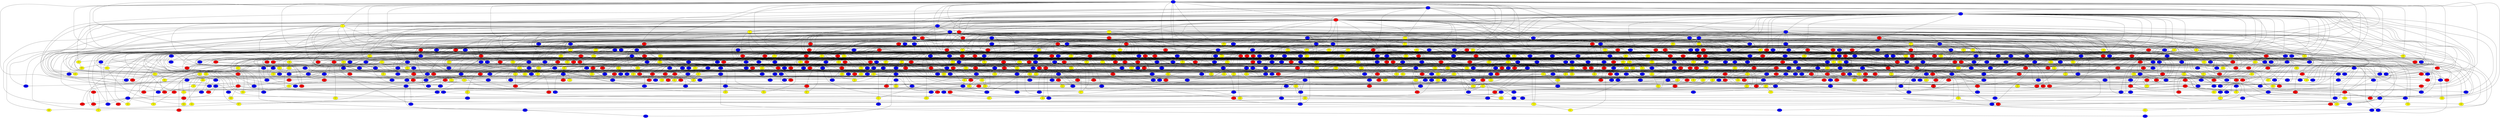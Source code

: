 graph {
0 [style = filled fillcolor = blue];
1 [style = filled fillcolor = blue];
2 [style = filled fillcolor = blue];
3 [style = filled fillcolor = red];
4 [style = filled fillcolor = yellow];
5 [style = filled fillcolor = yellow];
6 [style = filled fillcolor = yellow];
7 [style = filled fillcolor = red];
8 [style = filled fillcolor = blue];
9 [style = filled fillcolor = yellow];
10 [style = filled fillcolor = blue];
11 [style = filled fillcolor = blue];
12 [style = filled fillcolor = blue];
13 [style = filled fillcolor = blue];
14 [style = filled fillcolor = blue];
15 [style = filled fillcolor = red];
16 [style = filled fillcolor = blue];
17 [style = filled fillcolor = blue];
18 [style = filled fillcolor = red];
19 [style = filled fillcolor = blue];
20 [style = filled fillcolor = red];
21 [style = filled fillcolor = red];
22 [style = filled fillcolor = blue];
23 [style = filled fillcolor = red];
24 [style = filled fillcolor = red];
25 [style = filled fillcolor = yellow];
26 [style = filled fillcolor = blue];
27 [style = filled fillcolor = blue];
28 [style = filled fillcolor = blue];
29 [style = filled fillcolor = red];
30 [style = filled fillcolor = blue];
31 [style = filled fillcolor = yellow];
32 [style = filled fillcolor = red];
33 [style = filled fillcolor = yellow];
34 [style = filled fillcolor = blue];
35 [style = filled fillcolor = blue];
36 [style = filled fillcolor = blue];
37 [style = filled fillcolor = yellow];
38 [style = filled fillcolor = red];
39 [style = filled fillcolor = blue];
40 [style = filled fillcolor = yellow];
41 [style = filled fillcolor = blue];
42 [style = filled fillcolor = blue];
43 [style = filled fillcolor = red];
44 [style = filled fillcolor = yellow];
45 [style = filled fillcolor = blue];
46 [style = filled fillcolor = red];
47 [style = filled fillcolor = yellow];
48 [style = filled fillcolor = red];
49 [style = filled fillcolor = blue];
50 [style = filled fillcolor = red];
51 [style = filled fillcolor = yellow];
52 [style = filled fillcolor = yellow];
53 [style = filled fillcolor = red];
54 [style = filled fillcolor = red];
55 [style = filled fillcolor = red];
56 [style = filled fillcolor = red];
57 [style = filled fillcolor = red];
58 [style = filled fillcolor = blue];
59 [style = filled fillcolor = blue];
60 [style = filled fillcolor = red];
61 [style = filled fillcolor = yellow];
62 [style = filled fillcolor = red];
63 [style = filled fillcolor = blue];
64 [style = filled fillcolor = blue];
65 [style = filled fillcolor = yellow];
66 [style = filled fillcolor = yellow];
67 [style = filled fillcolor = blue];
68 [style = filled fillcolor = red];
69 [style = filled fillcolor = red];
70 [style = filled fillcolor = red];
71 [style = filled fillcolor = blue];
72 [style = filled fillcolor = yellow];
73 [style = filled fillcolor = yellow];
74 [style = filled fillcolor = red];
75 [style = filled fillcolor = blue];
76 [style = filled fillcolor = blue];
77 [style = filled fillcolor = blue];
78 [style = filled fillcolor = yellow];
79 [style = filled fillcolor = yellow];
80 [style = filled fillcolor = red];
81 [style = filled fillcolor = yellow];
82 [style = filled fillcolor = yellow];
83 [style = filled fillcolor = red];
84 [style = filled fillcolor = blue];
85 [style = filled fillcolor = blue];
86 [style = filled fillcolor = red];
87 [style = filled fillcolor = blue];
88 [style = filled fillcolor = yellow];
89 [style = filled fillcolor = blue];
90 [style = filled fillcolor = blue];
91 [style = filled fillcolor = blue];
92 [style = filled fillcolor = red];
93 [style = filled fillcolor = yellow];
94 [style = filled fillcolor = red];
95 [style = filled fillcolor = blue];
96 [style = filled fillcolor = red];
97 [style = filled fillcolor = red];
98 [style = filled fillcolor = yellow];
99 [style = filled fillcolor = blue];
100 [style = filled fillcolor = red];
101 [style = filled fillcolor = blue];
102 [style = filled fillcolor = yellow];
103 [style = filled fillcolor = blue];
104 [style = filled fillcolor = yellow];
105 [style = filled fillcolor = red];
106 [style = filled fillcolor = yellow];
107 [style = filled fillcolor = red];
108 [style = filled fillcolor = blue];
109 [style = filled fillcolor = yellow];
110 [style = filled fillcolor = blue];
111 [style = filled fillcolor = blue];
112 [style = filled fillcolor = red];
113 [style = filled fillcolor = red];
114 [style = filled fillcolor = blue];
115 [style = filled fillcolor = red];
116 [style = filled fillcolor = blue];
117 [style = filled fillcolor = yellow];
118 [style = filled fillcolor = red];
119 [style = filled fillcolor = red];
120 [style = filled fillcolor = blue];
121 [style = filled fillcolor = blue];
122 [style = filled fillcolor = blue];
123 [style = filled fillcolor = red];
124 [style = filled fillcolor = blue];
125 [style = filled fillcolor = blue];
126 [style = filled fillcolor = blue];
127 [style = filled fillcolor = red];
128 [style = filled fillcolor = yellow];
129 [style = filled fillcolor = blue];
130 [style = filled fillcolor = yellow];
131 [style = filled fillcolor = red];
132 [style = filled fillcolor = blue];
133 [style = filled fillcolor = red];
134 [style = filled fillcolor = blue];
135 [style = filled fillcolor = yellow];
136 [style = filled fillcolor = blue];
137 [style = filled fillcolor = red];
138 [style = filled fillcolor = red];
139 [style = filled fillcolor = yellow];
140 [style = filled fillcolor = blue];
141 [style = filled fillcolor = yellow];
142 [style = filled fillcolor = red];
143 [style = filled fillcolor = blue];
144 [style = filled fillcolor = blue];
145 [style = filled fillcolor = yellow];
146 [style = filled fillcolor = blue];
147 [style = filled fillcolor = blue];
148 [style = filled fillcolor = yellow];
149 [style = filled fillcolor = blue];
150 [style = filled fillcolor = blue];
151 [style = filled fillcolor = red];
152 [style = filled fillcolor = blue];
153 [style = filled fillcolor = yellow];
154 [style = filled fillcolor = yellow];
155 [style = filled fillcolor = blue];
156 [style = filled fillcolor = blue];
157 [style = filled fillcolor = red];
158 [style = filled fillcolor = red];
159 [style = filled fillcolor = yellow];
160 [style = filled fillcolor = yellow];
161 [style = filled fillcolor = blue];
162 [style = filled fillcolor = red];
163 [style = filled fillcolor = red];
164 [style = filled fillcolor = blue];
165 [style = filled fillcolor = blue];
166 [style = filled fillcolor = yellow];
167 [style = filled fillcolor = red];
168 [style = filled fillcolor = red];
169 [style = filled fillcolor = yellow];
170 [style = filled fillcolor = yellow];
171 [style = filled fillcolor = red];
172 [style = filled fillcolor = yellow];
173 [style = filled fillcolor = yellow];
174 [style = filled fillcolor = red];
175 [style = filled fillcolor = red];
176 [style = filled fillcolor = blue];
177 [style = filled fillcolor = red];
178 [style = filled fillcolor = yellow];
179 [style = filled fillcolor = blue];
180 [style = filled fillcolor = yellow];
181 [style = filled fillcolor = red];
182 [style = filled fillcolor = yellow];
183 [style = filled fillcolor = red];
184 [style = filled fillcolor = red];
185 [style = filled fillcolor = red];
186 [style = filled fillcolor = red];
187 [style = filled fillcolor = red];
188 [style = filled fillcolor = yellow];
189 [style = filled fillcolor = blue];
190 [style = filled fillcolor = red];
191 [style = filled fillcolor = yellow];
192 [style = filled fillcolor = blue];
193 [style = filled fillcolor = blue];
194 [style = filled fillcolor = yellow];
195 [style = filled fillcolor = blue];
196 [style = filled fillcolor = blue];
197 [style = filled fillcolor = yellow];
198 [style = filled fillcolor = blue];
199 [style = filled fillcolor = yellow];
200 [style = filled fillcolor = blue];
201 [style = filled fillcolor = blue];
202 [style = filled fillcolor = blue];
203 [style = filled fillcolor = blue];
204 [style = filled fillcolor = yellow];
205 [style = filled fillcolor = red];
206 [style = filled fillcolor = blue];
207 [style = filled fillcolor = yellow];
208 [style = filled fillcolor = blue];
209 [style = filled fillcolor = red];
210 [style = filled fillcolor = red];
211 [style = filled fillcolor = blue];
212 [style = filled fillcolor = yellow];
213 [style = filled fillcolor = yellow];
214 [style = filled fillcolor = red];
215 [style = filled fillcolor = red];
216 [style = filled fillcolor = yellow];
217 [style = filled fillcolor = blue];
218 [style = filled fillcolor = red];
219 [style = filled fillcolor = blue];
220 [style = filled fillcolor = blue];
221 [style = filled fillcolor = blue];
222 [style = filled fillcolor = yellow];
223 [style = filled fillcolor = blue];
224 [style = filled fillcolor = red];
225 [style = filled fillcolor = blue];
226 [style = filled fillcolor = red];
227 [style = filled fillcolor = blue];
228 [style = filled fillcolor = blue];
229 [style = filled fillcolor = blue];
230 [style = filled fillcolor = blue];
231 [style = filled fillcolor = blue];
232 [style = filled fillcolor = yellow];
233 [style = filled fillcolor = red];
234 [style = filled fillcolor = yellow];
235 [style = filled fillcolor = blue];
236 [style = filled fillcolor = blue];
237 [style = filled fillcolor = blue];
238 [style = filled fillcolor = blue];
239 [style = filled fillcolor = blue];
240 [style = filled fillcolor = blue];
241 [style = filled fillcolor = yellow];
242 [style = filled fillcolor = yellow];
243 [style = filled fillcolor = blue];
244 [style = filled fillcolor = yellow];
245 [style = filled fillcolor = blue];
246 [style = filled fillcolor = red];
247 [style = filled fillcolor = blue];
248 [style = filled fillcolor = red];
249 [style = filled fillcolor = blue];
250 [style = filled fillcolor = red];
251 [style = filled fillcolor = yellow];
252 [style = filled fillcolor = blue];
253 [style = filled fillcolor = blue];
254 [style = filled fillcolor = yellow];
255 [style = filled fillcolor = red];
256 [style = filled fillcolor = yellow];
257 [style = filled fillcolor = yellow];
258 [style = filled fillcolor = blue];
259 [style = filled fillcolor = red];
260 [style = filled fillcolor = red];
261 [style = filled fillcolor = blue];
262 [style = filled fillcolor = red];
263 [style = filled fillcolor = blue];
264 [style = filled fillcolor = yellow];
265 [style = filled fillcolor = red];
266 [style = filled fillcolor = red];
267 [style = filled fillcolor = yellow];
268 [style = filled fillcolor = blue];
269 [style = filled fillcolor = blue];
270 [style = filled fillcolor = yellow];
271 [style = filled fillcolor = blue];
272 [style = filled fillcolor = red];
273 [style = filled fillcolor = red];
274 [style = filled fillcolor = yellow];
275 [style = filled fillcolor = blue];
276 [style = filled fillcolor = yellow];
277 [style = filled fillcolor = blue];
278 [style = filled fillcolor = red];
279 [style = filled fillcolor = blue];
280 [style = filled fillcolor = blue];
281 [style = filled fillcolor = yellow];
282 [style = filled fillcolor = yellow];
283 [style = filled fillcolor = yellow];
284 [style = filled fillcolor = blue];
285 [style = filled fillcolor = blue];
286 [style = filled fillcolor = red];
287 [style = filled fillcolor = blue];
288 [style = filled fillcolor = red];
289 [style = filled fillcolor = blue];
290 [style = filled fillcolor = red];
291 [style = filled fillcolor = yellow];
292 [style = filled fillcolor = yellow];
293 [style = filled fillcolor = blue];
294 [style = filled fillcolor = yellow];
295 [style = filled fillcolor = red];
296 [style = filled fillcolor = red];
297 [style = filled fillcolor = blue];
298 [style = filled fillcolor = yellow];
299 [style = filled fillcolor = blue];
300 [style = filled fillcolor = red];
301 [style = filled fillcolor = red];
302 [style = filled fillcolor = red];
303 [style = filled fillcolor = yellow];
304 [style = filled fillcolor = yellow];
305 [style = filled fillcolor = red];
306 [style = filled fillcolor = blue];
307 [style = filled fillcolor = red];
308 [style = filled fillcolor = yellow];
309 [style = filled fillcolor = yellow];
310 [style = filled fillcolor = red];
311 [style = filled fillcolor = yellow];
312 [style = filled fillcolor = red];
313 [style = filled fillcolor = red];
314 [style = filled fillcolor = blue];
315 [style = filled fillcolor = red];
316 [style = filled fillcolor = blue];
317 [style = filled fillcolor = blue];
318 [style = filled fillcolor = yellow];
319 [style = filled fillcolor = blue];
320 [style = filled fillcolor = blue];
321 [style = filled fillcolor = red];
322 [style = filled fillcolor = yellow];
323 [style = filled fillcolor = blue];
324 [style = filled fillcolor = yellow];
325 [style = filled fillcolor = blue];
326 [style = filled fillcolor = blue];
327 [style = filled fillcolor = red];
328 [style = filled fillcolor = blue];
329 [style = filled fillcolor = blue];
330 [style = filled fillcolor = blue];
331 [style = filled fillcolor = blue];
332 [style = filled fillcolor = blue];
333 [style = filled fillcolor = blue];
334 [style = filled fillcolor = blue];
335 [style = filled fillcolor = blue];
336 [style = filled fillcolor = blue];
337 [style = filled fillcolor = blue];
338 [style = filled fillcolor = red];
339 [style = filled fillcolor = red];
340 [style = filled fillcolor = blue];
341 [style = filled fillcolor = yellow];
342 [style = filled fillcolor = blue];
343 [style = filled fillcolor = red];
344 [style = filled fillcolor = yellow];
345 [style = filled fillcolor = yellow];
346 [style = filled fillcolor = red];
347 [style = filled fillcolor = blue];
348 [style = filled fillcolor = red];
349 [style = filled fillcolor = yellow];
350 [style = filled fillcolor = yellow];
351 [style = filled fillcolor = blue];
352 [style = filled fillcolor = blue];
353 [style = filled fillcolor = yellow];
354 [style = filled fillcolor = blue];
355 [style = filled fillcolor = yellow];
356 [style = filled fillcolor = blue];
357 [style = filled fillcolor = blue];
358 [style = filled fillcolor = blue];
359 [style = filled fillcolor = red];
360 [style = filled fillcolor = red];
361 [style = filled fillcolor = yellow];
362 [style = filled fillcolor = blue];
363 [style = filled fillcolor = yellow];
364 [style = filled fillcolor = red];
365 [style = filled fillcolor = red];
366 [style = filled fillcolor = red];
367 [style = filled fillcolor = yellow];
368 [style = filled fillcolor = yellow];
369 [style = filled fillcolor = red];
370 [style = filled fillcolor = blue];
371 [style = filled fillcolor = blue];
372 [style = filled fillcolor = red];
373 [style = filled fillcolor = yellow];
374 [style = filled fillcolor = blue];
375 [style = filled fillcolor = yellow];
376 [style = filled fillcolor = blue];
377 [style = filled fillcolor = blue];
378 [style = filled fillcolor = blue];
379 [style = filled fillcolor = blue];
380 [style = filled fillcolor = blue];
381 [style = filled fillcolor = blue];
382 [style = filled fillcolor = blue];
383 [style = filled fillcolor = red];
384 [style = filled fillcolor = yellow];
385 [style = filled fillcolor = yellow];
386 [style = filled fillcolor = red];
387 [style = filled fillcolor = red];
388 [style = filled fillcolor = yellow];
389 [style = filled fillcolor = blue];
390 [style = filled fillcolor = red];
391 [style = filled fillcolor = blue];
392 [style = filled fillcolor = blue];
393 [style = filled fillcolor = blue];
394 [style = filled fillcolor = red];
395 [style = filled fillcolor = blue];
396 [style = filled fillcolor = red];
397 [style = filled fillcolor = yellow];
398 [style = filled fillcolor = blue];
399 [style = filled fillcolor = red];
400 [style = filled fillcolor = blue];
401 [style = filled fillcolor = red];
402 [style = filled fillcolor = blue];
403 [style = filled fillcolor = red];
404 [style = filled fillcolor = blue];
405 [style = filled fillcolor = red];
406 [style = filled fillcolor = blue];
407 [style = filled fillcolor = yellow];
408 [style = filled fillcolor = red];
409 [style = filled fillcolor = blue];
410 [style = filled fillcolor = red];
411 [style = filled fillcolor = yellow];
412 [style = filled fillcolor = blue];
413 [style = filled fillcolor = yellow];
414 [style = filled fillcolor = blue];
415 [style = filled fillcolor = blue];
416 [style = filled fillcolor = blue];
417 [style = filled fillcolor = blue];
418 [style = filled fillcolor = yellow];
419 [style = filled fillcolor = blue];
420 [style = filled fillcolor = yellow];
421 [style = filled fillcolor = blue];
422 [style = filled fillcolor = yellow];
423 [style = filled fillcolor = blue];
424 [style = filled fillcolor = blue];
425 [style = filled fillcolor = blue];
426 [style = filled fillcolor = blue];
427 [style = filled fillcolor = blue];
428 [style = filled fillcolor = blue];
429 [style = filled fillcolor = yellow];
430 [style = filled fillcolor = yellow];
431 [style = filled fillcolor = blue];
432 [style = filled fillcolor = blue];
433 [style = filled fillcolor = yellow];
434 [style = filled fillcolor = blue];
435 [style = filled fillcolor = blue];
436 [style = filled fillcolor = yellow];
437 [style = filled fillcolor = blue];
438 [style = filled fillcolor = blue];
439 [style = filled fillcolor = blue];
440 [style = filled fillcolor = blue];
441 [style = filled fillcolor = red];
442 [style = filled fillcolor = blue];
443 [style = filled fillcolor = blue];
444 [style = filled fillcolor = yellow];
445 [style = filled fillcolor = yellow];
446 [style = filled fillcolor = red];
447 [style = filled fillcolor = blue];
448 [style = filled fillcolor = yellow];
449 [style = filled fillcolor = blue];
450 [style = filled fillcolor = blue];
451 [style = filled fillcolor = red];
452 [style = filled fillcolor = blue];
453 [style = filled fillcolor = yellow];
454 [style = filled fillcolor = blue];
455 [style = filled fillcolor = yellow];
456 [style = filled fillcolor = red];
457 [style = filled fillcolor = yellow];
458 [style = filled fillcolor = yellow];
459 [style = filled fillcolor = yellow];
460 [style = filled fillcolor = yellow];
461 [style = filled fillcolor = blue];
462 [style = filled fillcolor = blue];
463 [style = filled fillcolor = blue];
464 [style = filled fillcolor = yellow];
465 [style = filled fillcolor = yellow];
466 [style = filled fillcolor = blue];
467 [style = filled fillcolor = blue];
468 [style = filled fillcolor = yellow];
469 [style = filled fillcolor = red];
470 [style = filled fillcolor = blue];
471 [style = filled fillcolor = blue];
472 [style = filled fillcolor = blue];
473 [style = filled fillcolor = blue];
474 [style = filled fillcolor = yellow];
475 [style = filled fillcolor = yellow];
476 [style = filled fillcolor = blue];
477 [style = filled fillcolor = yellow];
478 [style = filled fillcolor = red];
479 [style = filled fillcolor = red];
480 [style = filled fillcolor = yellow];
481 [style = filled fillcolor = yellow];
482 [style = filled fillcolor = blue];
483 [style = filled fillcolor = red];
484 [style = filled fillcolor = yellow];
485 [style = filled fillcolor = blue];
486 [style = filled fillcolor = blue];
487 [style = filled fillcolor = red];
488 [style = filled fillcolor = red];
489 [style = filled fillcolor = yellow];
490 [style = filled fillcolor = yellow];
491 [style = filled fillcolor = red];
492 [style = filled fillcolor = red];
493 [style = filled fillcolor = blue];
494 [style = filled fillcolor = yellow];
495 [style = filled fillcolor = blue];
496 [style = filled fillcolor = yellow];
497 [style = filled fillcolor = yellow];
498 [style = filled fillcolor = blue];
499 [style = filled fillcolor = blue];
500 [style = filled fillcolor = blue];
501 [style = filled fillcolor = blue];
502 [style = filled fillcolor = red];
503 [style = filled fillcolor = blue];
504 [style = filled fillcolor = red];
505 [style = filled fillcolor = blue];
506 [style = filled fillcolor = blue];
507 [style = filled fillcolor = red];
508 [style = filled fillcolor = blue];
509 [style = filled fillcolor = blue];
510 [style = filled fillcolor = yellow];
511 [style = filled fillcolor = blue];
512 [style = filled fillcolor = red];
513 [style = filled fillcolor = blue];
514 [style = filled fillcolor = yellow];
515 [style = filled fillcolor = blue];
516 [style = filled fillcolor = blue];
517 [style = filled fillcolor = blue];
518 [style = filled fillcolor = yellow];
519 [style = filled fillcolor = yellow];
520 [style = filled fillcolor = blue];
521 [style = filled fillcolor = yellow];
522 [style = filled fillcolor = blue];
523 [style = filled fillcolor = blue];
524 [style = filled fillcolor = red];
525 [style = filled fillcolor = blue];
526 [style = filled fillcolor = blue];
527 [style = filled fillcolor = blue];
528 [style = filled fillcolor = blue];
529 [style = filled fillcolor = blue];
530 [style = filled fillcolor = blue];
531 [style = filled fillcolor = red];
532 [style = filled fillcolor = yellow];
533 [style = filled fillcolor = blue];
534 [style = filled fillcolor = yellow];
535 [style = filled fillcolor = blue];
536 [style = filled fillcolor = red];
537 [style = filled fillcolor = red];
538 [style = filled fillcolor = blue];
539 [style = filled fillcolor = yellow];
540 [style = filled fillcolor = red];
541 [style = filled fillcolor = red];
542 [style = filled fillcolor = red];
543 [style = filled fillcolor = blue];
544 [style = filled fillcolor = blue];
545 [style = filled fillcolor = blue];
546 [style = filled fillcolor = red];
547 [style = filled fillcolor = blue];
548 [style = filled fillcolor = red];
549 [style = filled fillcolor = blue];
550 [style = filled fillcolor = blue];
551 [style = filled fillcolor = red];
552 [style = filled fillcolor = yellow];
553 [style = filled fillcolor = blue];
554 [style = filled fillcolor = yellow];
555 [style = filled fillcolor = yellow];
556 [style = filled fillcolor = blue];
557 [style = filled fillcolor = yellow];
558 [style = filled fillcolor = blue];
559 [style = filled fillcolor = blue];
560 [style = filled fillcolor = blue];
561 [style = filled fillcolor = red];
562 [style = filled fillcolor = blue];
563 [style = filled fillcolor = blue];
564 [style = filled fillcolor = blue];
565 [style = filled fillcolor = yellow];
566 [style = filled fillcolor = red];
567 [style = filled fillcolor = blue];
568 [style = filled fillcolor = yellow];
569 [style = filled fillcolor = blue];
570 [style = filled fillcolor = blue];
571 [style = filled fillcolor = red];
572 [style = filled fillcolor = yellow];
573 [style = filled fillcolor = red];
574 [style = filled fillcolor = yellow];
575 [style = filled fillcolor = blue];
576 [style = filled fillcolor = red];
577 [style = filled fillcolor = yellow];
578 [style = filled fillcolor = blue];
579 [style = filled fillcolor = yellow];
580 [style = filled fillcolor = red];
581 [style = filled fillcolor = red];
582 [style = filled fillcolor = blue];
583 [style = filled fillcolor = yellow];
584 [style = filled fillcolor = red];
585 [style = filled fillcolor = blue];
586 [style = filled fillcolor = yellow];
587 [style = filled fillcolor = red];
588 [style = filled fillcolor = blue];
589 [style = filled fillcolor = red];
590 [style = filled fillcolor = blue];
591 [style = filled fillcolor = yellow];
592 [style = filled fillcolor = red];
593 [style = filled fillcolor = red];
594 [style = filled fillcolor = yellow];
595 [style = filled fillcolor = blue];
596 [style = filled fillcolor = yellow];
597 [style = filled fillcolor = red];
598 [style = filled fillcolor = blue];
599 [style = filled fillcolor = blue];
600 [style = filled fillcolor = yellow];
601 [style = filled fillcolor = blue];
602 [style = filled fillcolor = red];
603 [style = filled fillcolor = yellow];
604 [style = filled fillcolor = blue];
605 [style = filled fillcolor = red];
606 [style = filled fillcolor = blue];
607 [style = filled fillcolor = blue];
608 [style = filled fillcolor = yellow];
609 [style = filled fillcolor = red];
610 [style = filled fillcolor = blue];
611 [style = filled fillcolor = blue];
612 [style = filled fillcolor = blue];
613 [style = filled fillcolor = blue];
614 [style = filled fillcolor = yellow];
615 [style = filled fillcolor = blue];
616 [style = filled fillcolor = yellow];
617 [style = filled fillcolor = blue];
618 [style = filled fillcolor = yellow];
619 [style = filled fillcolor = blue];
620 [style = filled fillcolor = blue];
621 [style = filled fillcolor = red];
622 [style = filled fillcolor = yellow];
623 [style = filled fillcolor = blue];
624 [style = filled fillcolor = red];
625 [style = filled fillcolor = yellow];
626 [style = filled fillcolor = red];
627 [style = filled fillcolor = red];
628 [style = filled fillcolor = yellow];
629 [style = filled fillcolor = red];
630 [style = filled fillcolor = blue];
631 [style = filled fillcolor = red];
632 [style = filled fillcolor = yellow];
633 [style = filled fillcolor = blue];
634 [style = filled fillcolor = red];
635 [style = filled fillcolor = red];
636 [style = filled fillcolor = red];
637 [style = filled fillcolor = yellow];
638 [style = filled fillcolor = yellow];
639 [style = filled fillcolor = red];
640 [style = filled fillcolor = blue];
641 [style = filled fillcolor = blue];
642 [style = filled fillcolor = blue];
643 [style = filled fillcolor = blue];
644 [style = filled fillcolor = yellow];
645 [style = filled fillcolor = red];
646 [style = filled fillcolor = yellow];
647 [style = filled fillcolor = yellow];
648 [style = filled fillcolor = blue];
649 [style = filled fillcolor = blue];
650 [style = filled fillcolor = red];
651 [style = filled fillcolor = red];
652 [style = filled fillcolor = blue];
653 [style = filled fillcolor = yellow];
654 [style = filled fillcolor = red];
655 [style = filled fillcolor = red];
656 [style = filled fillcolor = yellow];
657 [style = filled fillcolor = red];
658 [style = filled fillcolor = blue];
659 [style = filled fillcolor = blue];
660 [style = filled fillcolor = red];
661 [style = filled fillcolor = blue];
662 [style = filled fillcolor = yellow];
663 [style = filled fillcolor = blue];
664 [style = filled fillcolor = red];
665 [style = filled fillcolor = blue];
666 [style = filled fillcolor = yellow];
667 [style = filled fillcolor = red];
668 [style = filled fillcolor = blue];
669 [style = filled fillcolor = red];
670 [style = filled fillcolor = red];
671 [style = filled fillcolor = blue];
672 [style = filled fillcolor = yellow];
673 [style = filled fillcolor = blue];
674 [style = filled fillcolor = blue];
675 [style = filled fillcolor = red];
676 [style = filled fillcolor = blue];
677 [style = filled fillcolor = yellow];
678 [style = filled fillcolor = blue];
679 [style = filled fillcolor = blue];
680 [style = filled fillcolor = yellow];
681 [style = filled fillcolor = blue];
682 [style = filled fillcolor = blue];
683 [style = filled fillcolor = blue];
684 [style = filled fillcolor = blue];
685 [style = filled fillcolor = blue];
686 [style = filled fillcolor = yellow];
687 [style = filled fillcolor = yellow];
688 [style = filled fillcolor = blue];
689 [style = filled fillcolor = blue];
690 [style = filled fillcolor = blue];
691 [style = filled fillcolor = red];
692 [style = filled fillcolor = blue];
693 [style = filled fillcolor = blue];
694 [style = filled fillcolor = yellow];
695 [style = filled fillcolor = blue];
696 [style = filled fillcolor = blue];
697 [style = filled fillcolor = yellow];
698 [style = filled fillcolor = red];
699 [style = filled fillcolor = blue];
700 [style = filled fillcolor = yellow];
701 [style = filled fillcolor = red];
702 [style = filled fillcolor = blue];
703 [style = filled fillcolor = yellow];
704 [style = filled fillcolor = blue];
705 [style = filled fillcolor = blue];
706 [style = filled fillcolor = blue];
707 [style = filled fillcolor = red];
708 [style = filled fillcolor = blue];
709 [style = filled fillcolor = red];
710 [style = filled fillcolor = yellow];
711 [style = filled fillcolor = blue];
712 [style = filled fillcolor = blue];
713 [style = filled fillcolor = yellow];
714 [style = filled fillcolor = blue];
715 [style = filled fillcolor = red];
716 [style = filled fillcolor = yellow];
717 [style = filled fillcolor = yellow];
718 [style = filled fillcolor = yellow];
719 [style = filled fillcolor = yellow];
720 [style = filled fillcolor = yellow];
721 [style = filled fillcolor = blue];
722 [style = filled fillcolor = red];
723 [style = filled fillcolor = blue];
724 [style = filled fillcolor = yellow];
725 [style = filled fillcolor = red];
726 [style = filled fillcolor = blue];
727 [style = filled fillcolor = red];
728 [style = filled fillcolor = yellow];
729 [style = filled fillcolor = yellow];
730 [style = filled fillcolor = red];
731 [style = filled fillcolor = red];
732 [style = filled fillcolor = blue];
733 [style = filled fillcolor = red];
734 [style = filled fillcolor = yellow];
735 [style = filled fillcolor = yellow];
736 [style = filled fillcolor = red];
737 [style = filled fillcolor = yellow];
738 [style = filled fillcolor = yellow];
739 [style = filled fillcolor = red];
740 [style = filled fillcolor = red];
741 [style = filled fillcolor = red];
742 [style = filled fillcolor = blue];
743 [style = filled fillcolor = red];
744 [style = filled fillcolor = blue];
745 [style = filled fillcolor = blue];
746 [style = filled fillcolor = blue];
747 [style = filled fillcolor = blue];
748 [style = filled fillcolor = yellow];
749 [style = filled fillcolor = red];
750 [style = filled fillcolor = yellow];
751 [style = filled fillcolor = yellow];
752 [style = filled fillcolor = yellow];
753 [style = filled fillcolor = red];
754 [style = filled fillcolor = blue];
755 [style = filled fillcolor = yellow];
756 [style = filled fillcolor = red];
757 [style = filled fillcolor = blue];
758 [style = filled fillcolor = yellow];
759 [style = filled fillcolor = yellow];
760 [style = filled fillcolor = red];
761 [style = filled fillcolor = blue];
762 [style = filled fillcolor = yellow];
763 [style = filled fillcolor = red];
764 [style = filled fillcolor = red];
765 [style = filled fillcolor = blue];
766 [style = filled fillcolor = red];
767 [style = filled fillcolor = blue];
768 [style = filled fillcolor = blue];
769 [style = filled fillcolor = yellow];
770 [style = filled fillcolor = yellow];
771 [style = filled fillcolor = blue];
772 [style = filled fillcolor = red];
773 [style = filled fillcolor = red];
774 [style = filled fillcolor = blue];
775 [style = filled fillcolor = blue];
776 [style = filled fillcolor = yellow];
777 [style = filled fillcolor = blue];
778 [style = filled fillcolor = blue];
779 [style = filled fillcolor = blue];
780 [style = filled fillcolor = blue];
781 [style = filled fillcolor = blue];
782 [style = filled fillcolor = blue];
783 [style = filled fillcolor = red];
784 [style = filled fillcolor = blue];
785 [style = filled fillcolor = blue];
786 [style = filled fillcolor = blue];
787 [style = filled fillcolor = yellow];
788 [style = filled fillcolor = red];
789 [style = filled fillcolor = blue];
790 [style = filled fillcolor = blue];
791 [style = filled fillcolor = red];
792 [style = filled fillcolor = blue];
793 [style = filled fillcolor = red];
794 [style = filled fillcolor = blue];
795 [style = filled fillcolor = blue];
796 [style = filled fillcolor = yellow];
797 [style = filled fillcolor = yellow];
798 [style = filled fillcolor = red];
799 [style = filled fillcolor = red];
800 [style = filled fillcolor = red];
801 [style = filled fillcolor = blue];
802 [style = filled fillcolor = blue];
803 [style = filled fillcolor = red];
804 [style = filled fillcolor = yellow];
805 [style = filled fillcolor = red];
806 [style = filled fillcolor = red];
807 [style = filled fillcolor = yellow];
808 [style = filled fillcolor = yellow];
809 [style = filled fillcolor = yellow];
810 [style = filled fillcolor = yellow];
811 [style = filled fillcolor = blue];
812 [style = filled fillcolor = yellow];
813 [style = filled fillcolor = blue];
814 [style = filled fillcolor = yellow];
815 [style = filled fillcolor = blue];
816 [style = filled fillcolor = red];
817 [style = filled fillcolor = red];
818 [style = filled fillcolor = yellow];
819 [style = filled fillcolor = blue];
820 [style = filled fillcolor = yellow];
821 [style = filled fillcolor = yellow];
822 [style = filled fillcolor = blue];
823 [style = filled fillcolor = yellow];
824 [style = filled fillcolor = blue];
825 [style = filled fillcolor = blue];
826 [style = filled fillcolor = blue];
827 [style = filled fillcolor = blue];
828 [style = filled fillcolor = yellow];
829 [style = filled fillcolor = blue];
830 [style = filled fillcolor = red];
831 [style = filled fillcolor = red];
832 [style = filled fillcolor = blue];
833 [style = filled fillcolor = red];
834 [style = filled fillcolor = red];
835 [style = filled fillcolor = blue];
836 [style = filled fillcolor = yellow];
837 [style = filled fillcolor = yellow];
838 [style = filled fillcolor = blue];
839 [style = filled fillcolor = blue];
840 [style = filled fillcolor = blue];
841 [style = filled fillcolor = yellow];
842 [style = filled fillcolor = red];
843 [style = filled fillcolor = red];
844 [style = filled fillcolor = yellow];
845 [style = filled fillcolor = blue];
846 [style = filled fillcolor = blue];
847 [style = filled fillcolor = yellow];
848 [style = filled fillcolor = blue];
849 [style = filled fillcolor = yellow];
850 [style = filled fillcolor = red];
0 -- 6;
0 -- 8;
0 -- 11;
0 -- 21;
0 -- 22;
0 -- 32;
0 -- 34;
0 -- 49;
0 -- 56;
0 -- 89;
0 -- 135;
0 -- 138;
0 -- 165;
0 -- 166;
0 -- 193;
0 -- 198;
0 -- 259;
0 -- 274;
0 -- 296;
0 -- 370;
0 -- 378;
0 -- 412;
0 -- 426;
0 -- 453;
0 -- 544;
0 -- 555;
0 -- 558;
0 -- 568;
0 -- 586;
0 -- 5;
0 -- 3;
0 -- 2;
0 -- 1;
0 -- 603;
0 -- 752;
0 -- 767;
0 -- 790;
1 -- 2;
1 -- 4;
1 -- 5;
1 -- 7;
1 -- 9;
1 -- 14;
1 -- 38;
1 -- 45;
1 -- 147;
1 -- 194;
1 -- 243;
1 -- 244;
1 -- 249;
1 -- 281;
1 -- 329;
1 -- 563;
1 -- 688;
2 -- 3;
2 -- 6;
2 -- 8;
2 -- 11;
2 -- 12;
2 -- 13;
2 -- 14;
2 -- 17;
2 -- 24;
2 -- 33;
2 -- 36;
2 -- 39;
2 -- 41;
2 -- 46;
2 -- 52;
2 -- 54;
2 -- 62;
2 -- 93;
2 -- 103;
2 -- 112;
2 -- 115;
2 -- 118;
2 -- 119;
2 -- 131;
2 -- 141;
2 -- 156;
2 -- 164;
2 -- 177;
2 -- 212;
2 -- 215;
2 -- 254;
2 -- 260;
2 -- 327;
2 -- 331;
2 -- 353;
2 -- 354;
2 -- 368;
2 -- 395;
2 -- 398;
2 -- 421;
2 -- 424;
2 -- 432;
2 -- 513;
2 -- 551;
2 -- 562;
2 -- 626;
2 -- 630;
2 -- 631;
2 -- 648;
2 -- 657;
2 -- 659;
2 -- 849;
3 -- 4;
3 -- 8;
3 -- 10;
3 -- 12;
3 -- 16;
3 -- 17;
3 -- 21;
3 -- 34;
3 -- 41;
3 -- 57;
3 -- 60;
3 -- 62;
3 -- 73;
3 -- 89;
3 -- 95;
3 -- 121;
3 -- 125;
3 -- 129;
3 -- 136;
3 -- 137;
3 -- 140;
3 -- 214;
3 -- 218;
3 -- 248;
3 -- 286;
3 -- 309;
3 -- 367;
3 -- 377;
3 -- 397;
3 -- 417;
3 -- 438;
3 -- 498;
3 -- 512;
3 -- 543;
3 -- 556;
3 -- 568;
3 -- 642;
3 -- 806;
4 -- 9;
4 -- 17;
4 -- 18;
4 -- 23;
4 -- 26;
4 -- 35;
4 -- 56;
4 -- 69;
4 -- 74;
4 -- 117;
4 -- 126;
4 -- 129;
4 -- 170;
4 -- 175;
4 -- 182;
4 -- 185;
4 -- 193;
4 -- 194;
4 -- 318;
4 -- 347;
4 -- 350;
4 -- 518;
4 -- 535;
4 -- 618;
4 -- 667;
4 -- 720;
4 -- 788;
4 -- 826;
5 -- 7;
5 -- 73;
5 -- 109;
5 -- 110;
5 -- 160;
5 -- 180;
5 -- 196;
5 -- 323;
5 -- 325;
5 -- 411;
5 -- 430;
5 -- 459;
5 -- 476;
5 -- 478;
5 -- 692;
5 -- 699;
6 -- 9;
6 -- 15;
6 -- 21;
6 -- 28;
6 -- 35;
6 -- 42;
6 -- 49;
6 -- 61;
6 -- 65;
6 -- 68;
6 -- 74;
6 -- 92;
6 -- 145;
6 -- 159;
6 -- 173;
6 -- 293;
6 -- 302;
6 -- 309;
6 -- 410;
6 -- 431;
6 -- 486;
6 -- 547;
6 -- 592;
6 -- 647;
6 -- 733;
6 -- 739;
6 -- 765;
6 -- 815;
6 -- 833;
7 -- 15;
7 -- 18;
7 -- 22;
7 -- 43;
7 -- 56;
7 -- 107;
7 -- 134;
7 -- 161;
7 -- 239;
7 -- 332;
7 -- 348;
7 -- 436;
7 -- 635;
7 -- 646;
7 -- 716;
7 -- 721;
7 -- 751;
8 -- 10;
8 -- 11;
8 -- 25;
8 -- 98;
8 -- 170;
8 -- 230;
8 -- 233;
8 -- 251;
8 -- 268;
8 -- 448;
8 -- 532;
8 -- 574;
8 -- 598;
8 -- 628;
8 -- 791;
9 -- 19;
9 -- 30;
9 -- 34;
9 -- 38;
9 -- 42;
9 -- 58;
9 -- 95;
9 -- 143;
9 -- 208;
9 -- 235;
9 -- 302;
9 -- 358;
9 -- 374;
9 -- 722;
9 -- 729;
10 -- 15;
10 -- 18;
10 -- 19;
10 -- 23;
10 -- 29;
10 -- 30;
10 -- 32;
10 -- 45;
10 -- 61;
10 -- 68;
10 -- 75;
10 -- 104;
10 -- 105;
10 -- 123;
10 -- 144;
10 -- 150;
10 -- 163;
10 -- 164;
10 -- 190;
10 -- 215;
10 -- 226;
10 -- 229;
10 -- 250;
10 -- 346;
10 -- 459;
10 -- 527;
10 -- 576;
10 -- 666;
10 -- 738;
10 -- 826;
11 -- 27;
11 -- 43;
11 -- 60;
11 -- 67;
11 -- 97;
11 -- 175;
11 -- 223;
11 -- 243;
11 -- 269;
11 -- 297;
11 -- 364;
11 -- 380;
11 -- 463;
11 -- 466;
11 -- 515;
11 -- 540;
11 -- 663;
11 -- 686;
11 -- 701;
11 -- 729;
11 -- 746;
12 -- 13;
12 -- 14;
12 -- 16;
12 -- 24;
12 -- 26;
12 -- 31;
12 -- 39;
12 -- 40;
12 -- 54;
12 -- 61;
12 -- 63;
12 -- 64;
12 -- 76;
12 -- 79;
12 -- 80;
12 -- 81;
12 -- 91;
12 -- 102;
12 -- 108;
12 -- 131;
12 -- 133;
12 -- 138;
12 -- 141;
12 -- 142;
12 -- 145;
12 -- 208;
12 -- 216;
12 -- 321;
12 -- 326;
12 -- 352;
12 -- 516;
12 -- 537;
12 -- 621;
12 -- 623;
12 -- 638;
12 -- 641;
12 -- 661;
12 -- 714;
12 -- 716;
12 -- 745;
12 -- 832;
13 -- 19;
13 -- 25;
13 -- 47;
13 -- 60;
13 -- 85;
13 -- 108;
13 -- 124;
13 -- 128;
13 -- 151;
13 -- 188;
13 -- 205;
13 -- 241;
13 -- 252;
13 -- 329;
13 -- 359;
13 -- 419;
13 -- 434;
13 -- 436;
13 -- 441;
13 -- 482;
13 -- 500;
13 -- 511;
13 -- 533;
13 -- 618;
13 -- 704;
13 -- 833;
14 -- 25;
14 -- 43;
14 -- 50;
14 -- 51;
14 -- 52;
14 -- 67;
14 -- 71;
14 -- 83;
14 -- 88;
14 -- 103;
14 -- 105;
14 -- 111;
14 -- 152;
14 -- 168;
14 -- 169;
14 -- 184;
14 -- 193;
14 -- 301;
14 -- 307;
14 -- 309;
14 -- 331;
14 -- 346;
14 -- 369;
14 -- 376;
14 -- 399;
14 -- 449;
14 -- 494;
14 -- 584;
14 -- 602;
14 -- 645;
14 -- 651;
14 -- 705;
14 -- 737;
14 -- 762;
15 -- 20;
15 -- 22;
15 -- 29;
15 -- 63;
15 -- 105;
15 -- 206;
15 -- 208;
15 -- 225;
15 -- 306;
15 -- 337;
15 -- 466;
15 -- 570;
15 -- 582;
15 -- 609;
15 -- 679;
15 -- 847;
16 -- 47;
16 -- 405;
17 -- 20;
17 -- 33;
17 -- 48;
17 -- 85;
17 -- 87;
17 -- 202;
17 -- 205;
17 -- 261;
17 -- 312;
17 -- 342;
17 -- 343;
17 -- 364;
17 -- 451;
17 -- 454;
17 -- 669;
17 -- 678;
18 -- 90;
18 -- 157;
18 -- 220;
18 -- 271;
18 -- 419;
18 -- 457;
18 -- 534;
18 -- 550;
18 -- 632;
18 -- 712;
18 -- 741;
19 -- 205;
19 -- 399;
19 -- 501;
19 -- 580;
20 -- 142;
20 -- 227;
20 -- 271;
20 -- 310;
20 -- 458;
20 -- 530;
20 -- 609;
21 -- 46;
21 -- 48;
21 -- 59;
21 -- 62;
21 -- 65;
21 -- 114;
21 -- 116;
21 -- 123;
21 -- 228;
21 -- 235;
21 -- 304;
21 -- 317;
21 -- 337;
21 -- 428;
21 -- 450;
21 -- 541;
21 -- 642;
21 -- 671;
21 -- 757;
21 -- 789;
21 -- 850;
22 -- 45;
22 -- 65;
22 -- 70;
22 -- 458;
22 -- 785;
23 -- 33;
23 -- 40;
23 -- 55;
23 -- 70;
23 -- 81;
23 -- 82;
23 -- 162;
23 -- 240;
23 -- 269;
23 -- 297;
23 -- 299;
23 -- 567;
23 -- 672;
23 -- 680;
24 -- 26;
24 -- 36;
24 -- 37;
24 -- 42;
24 -- 94;
24 -- 98;
24 -- 115;
24 -- 140;
24 -- 144;
24 -- 154;
24 -- 217;
24 -- 261;
24 -- 353;
24 -- 357;
24 -- 521;
24 -- 558;
24 -- 682;
24 -- 810;
25 -- 31;
25 -- 79;
25 -- 108;
25 -- 153;
25 -- 304;
25 -- 371;
25 -- 491;
25 -- 540;
25 -- 560;
26 -- 36;
26 -- 64;
26 -- 87;
26 -- 109;
26 -- 113;
26 -- 122;
26 -- 123;
26 -- 130;
26 -- 269;
26 -- 280;
26 -- 285;
26 -- 344;
26 -- 442;
26 -- 460;
26 -- 651;
26 -- 746;
26 -- 804;
26 -- 816;
26 -- 835;
27 -- 48;
27 -- 88;
27 -- 91;
27 -- 173;
28 -- 46;
28 -- 52;
28 -- 85;
28 -- 113;
28 -- 119;
28 -- 314;
28 -- 437;
28 -- 472;
28 -- 493;
28 -- 613;
28 -- 783;
28 -- 784;
28 -- 832;
29 -- 32;
29 -- 38;
29 -- 86;
29 -- 117;
29 -- 172;
29 -- 176;
29 -- 177;
29 -- 298;
29 -- 315;
29 -- 411;
29 -- 434;
29 -- 450;
29 -- 477;
29 -- 674;
29 -- 708;
30 -- 53;
30 -- 83;
30 -- 92;
30 -- 114;
30 -- 128;
30 -- 132;
30 -- 138;
30 -- 142;
30 -- 155;
30 -- 213;
30 -- 391;
30 -- 493;
30 -- 531;
30 -- 546;
30 -- 681;
30 -- 700;
31 -- 111;
31 -- 246;
31 -- 421;
31 -- 509;
31 -- 820;
31 -- 847;
32 -- 53;
32 -- 59;
32 -- 255;
32 -- 434;
32 -- 516;
32 -- 733;
32 -- 790;
33 -- 53;
33 -- 69;
33 -- 76;
33 -- 101;
33 -- 112;
33 -- 122;
33 -- 156;
33 -- 174;
33 -- 192;
33 -- 202;
33 -- 234;
33 -- 272;
33 -- 352;
33 -- 368;
33 -- 383;
33 -- 446;
33 -- 500;
33 -- 550;
33 -- 636;
33 -- 639;
34 -- 75;
34 -- 164;
34 -- 249;
34 -- 294;
34 -- 523;
34 -- 803;
35 -- 44;
35 -- 55;
35 -- 57;
35 -- 63;
35 -- 67;
35 -- 96;
35 -- 112;
35 -- 121;
35 -- 320;
35 -- 324;
35 -- 384;
35 -- 476;
35 -- 490;
35 -- 645;
35 -- 699;
36 -- 126;
36 -- 289;
36 -- 378;
36 -- 392;
36 -- 464;
36 -- 637;
36 -- 725;
36 -- 791;
36 -- 795;
37 -- 40;
37 -- 50;
37 -- 51;
37 -- 55;
37 -- 66;
37 -- 86;
37 -- 150;
37 -- 234;
37 -- 246;
37 -- 266;
37 -- 268;
37 -- 274;
37 -- 280;
37 -- 282;
37 -- 450;
37 -- 506;
37 -- 545;
37 -- 565;
37 -- 633;
37 -- 645;
37 -- 694;
37 -- 716;
38 -- 44;
38 -- 77;
38 -- 82;
38 -- 84;
38 -- 130;
38 -- 149;
38 -- 197;
38 -- 262;
38 -- 272;
38 -- 319;
38 -- 330;
38 -- 333;
38 -- 538;
38 -- 761;
39 -- 77;
39 -- 178;
39 -- 217;
39 -- 440;
39 -- 483;
40 -- 157;
40 -- 348;
40 -- 354;
40 -- 365;
40 -- 422;
40 -- 461;
41 -- 101;
41 -- 187;
41 -- 326;
41 -- 394;
41 -- 524;
41 -- 612;
42 -- 54;
42 -- 83;
42 -- 102;
42 -- 132;
42 -- 149;
42 -- 204;
42 -- 247;
42 -- 281;
42 -- 298;
42 -- 802;
42 -- 815;
43 -- 50;
43 -- 51;
43 -- 71;
43 -- 77;
43 -- 80;
43 -- 84;
43 -- 106;
43 -- 124;
43 -- 162;
43 -- 210;
43 -- 238;
43 -- 250;
43 -- 253;
43 -- 254;
43 -- 274;
43 -- 323;
43 -- 341;
43 -- 407;
43 -- 494;
43 -- 534;
43 -- 590;
43 -- 595;
43 -- 607;
43 -- 636;
43 -- 706;
43 -- 707;
43 -- 734;
43 -- 819;
44 -- 153;
44 -- 473;
44 -- 771;
45 -- 99;
45 -- 147;
45 -- 236;
45 -- 470;
45 -- 563;
46 -- 214;
46 -- 277;
47 -- 127;
47 -- 187;
47 -- 600;
48 -- 751;
48 -- 842;
49 -- 57;
49 -- 168;
49 -- 287;
49 -- 303;
49 -- 305;
49 -- 335;
49 -- 373;
49 -- 415;
49 -- 468;
49 -- 479;
49 -- 488;
49 -- 490;
49 -- 590;
49 -- 720;
49 -- 806;
50 -- 192;
50 -- 614;
51 -- 140;
51 -- 647;
52 -- 139;
52 -- 243;
52 -- 432;
52 -- 496;
52 -- 523;
53 -- 72;
53 -- 159;
53 -- 201;
53 -- 303;
53 -- 590;
53 -- 593;
54 -- 78;
54 -- 151;
54 -- 357;
55 -- 59;
55 -- 79;
55 -- 82;
55 -- 90;
55 -- 100;
55 -- 116;
55 -- 160;
55 -- 165;
55 -- 169;
55 -- 212;
55 -- 226;
55 -- 300;
55 -- 326;
55 -- 354;
55 -- 361;
55 -- 470;
55 -- 568;
55 -- 581;
55 -- 667;
55 -- 704;
55 -- 772;
56 -- 76;
56 -- 99;
56 -- 366;
56 -- 439;
56 -- 522;
56 -- 604;
56 -- 606;
56 -- 628;
56 -- 743;
57 -- 130;
57 -- 197;
57 -- 349;
57 -- 353;
57 -- 373;
57 -- 460;
57 -- 480;
57 -- 689;
57 -- 786;
57 -- 832;
57 -- 843;
58 -- 81;
58 -- 99;
58 -- 235;
58 -- 237;
58 -- 255;
58 -- 328;
58 -- 390;
58 -- 512;
58 -- 696;
58 -- 737;
59 -- 71;
59 -- 107;
59 -- 126;
59 -- 166;
59 -- 169;
59 -- 313;
59 -- 565;
59 -- 658;
59 -- 762;
60 -- 102;
60 -- 200;
60 -- 247;
60 -- 316;
60 -- 324;
60 -- 345;
60 -- 531;
61 -- 100;
61 -- 170;
61 -- 171;
61 -- 231;
61 -- 256;
61 -- 257;
61 -- 367;
61 -- 521;
61 -- 547;
61 -- 758;
61 -- 784;
62 -- 96;
62 -- 171;
62 -- 768;
62 -- 797;
63 -- 69;
63 -- 72;
63 -- 78;
63 -- 100;
63 -- 135;
63 -- 252;
63 -- 289;
63 -- 342;
63 -- 360;
63 -- 560;
64 -- 104;
64 -- 166;
64 -- 236;
64 -- 436;
64 -- 493;
64 -- 529;
64 -- 769;
64 -- 770;
64 -- 821;
65 -- 121;
65 -- 213;
65 -- 584;
66 -- 148;
66 -- 824;
67 -- 116;
67 -- 273;
67 -- 390;
67 -- 405;
67 -- 584;
67 -- 675;
67 -- 685;
68 -- 293;
68 -- 811;
69 -- 93;
69 -- 118;
69 -- 186;
69 -- 257;
69 -- 275;
69 -- 397;
69 -- 610;
69 -- 644;
69 -- 701;
69 -- 837;
70 -- 72;
70 -- 103;
70 -- 200;
70 -- 270;
70 -- 335;
70 -- 695;
70 -- 705;
71 -- 597;
72 -- 305;
73 -- 120;
73 -- 127;
73 -- 178;
73 -- 279;
73 -- 528;
73 -- 770;
73 -- 816;
74 -- 125;
74 -- 139;
74 -- 319;
74 -- 545;
74 -- 679;
75 -- 199;
75 -- 206;
75 -- 461;
75 -- 610;
75 -- 783;
76 -- 106;
76 -- 146;
76 -- 670;
76 -- 682;
76 -- 712;
76 -- 792;
77 -- 190;
77 -- 195;
77 -- 242;
77 -- 467;
77 -- 727;
77 -- 739;
78 -- 90;
78 -- 104;
78 -- 120;
78 -- 154;
78 -- 225;
78 -- 540;
78 -- 562;
79 -- 245;
80 -- 93;
80 -- 377;
80 -- 514;
81 -- 91;
81 -- 588;
81 -- 769;
82 -- 97;
82 -- 160;
82 -- 183;
82 -- 229;
82 -- 253;
82 -- 264;
82 -- 445;
82 -- 504;
83 -- 129;
83 -- 158;
83 -- 423;
83 -- 624;
83 -- 670;
84 -- 187;
84 -- 407;
84 -- 445;
84 -- 522;
84 -- 713;
84 -- 774;
85 -- 159;
85 -- 287;
85 -- 631;
86 -- 94;
86 -- 95;
87 -- 110;
87 -- 172;
87 -- 226;
87 -- 268;
87 -- 282;
87 -- 339;
87 -- 381;
87 -- 759;
88 -- 114;
88 -- 127;
88 -- 186;
89 -- 94;
89 -- 143;
89 -- 191;
89 -- 258;
89 -- 283;
89 -- 369;
89 -- 653;
90 -- 92;
90 -- 176;
90 -- 238;
90 -- 502;
90 -- 776;
91 -- 192;
91 -- 209;
91 -- 214;
91 -- 448;
91 -- 501;
91 -- 741;
92 -- 186;
92 -- 196;
92 -- 362;
92 -- 398;
92 -- 505;
92 -- 644;
92 -- 652;
92 -- 672;
92 -- 775;
92 -- 840;
93 -- 109;
93 -- 207;
93 -- 239;
93 -- 358;
93 -- 362;
93 -- 504;
93 -- 577;
93 -- 616;
93 -- 835;
94 -- 120;
94 -- 181;
94 -- 225;
94 -- 232;
94 -- 242;
94 -- 365;
94 -- 367;
94 -- 651;
94 -- 724;
94 -- 748;
94 -- 771;
94 -- 844;
95 -- 139;
95 -- 295;
95 -- 381;
95 -- 388;
95 -- 424;
95 -- 433;
96 -- 101;
96 -- 216;
96 -- 300;
96 -- 351;
96 -- 372;
96 -- 511;
96 -- 778;
97 -- 163;
97 -- 184;
97 -- 362;
97 -- 640;
97 -- 736;
98 -- 113;
98 -- 202;
99 -- 143;
99 -- 146;
99 -- 155;
99 -- 231;
99 -- 292;
99 -- 300;
99 -- 387;
99 -- 400;
99 -- 407;
99 -- 605;
99 -- 679;
99 -- 682;
99 -- 807;
100 -- 125;
100 -- 185;
100 -- 216;
100 -- 241;
100 -- 291;
101 -- 267;
101 -- 444;
102 -- 132;
102 -- 198;
102 -- 203;
102 -- 245;
102 -- 322;
102 -- 363;
102 -- 408;
102 -- 412;
102 -- 416;
102 -- 446;
102 -- 463;
102 -- 507;
102 -- 602;
102 -- 776;
103 -- 191;
103 -- 195;
103 -- 370;
103 -- 702;
103 -- 823;
103 -- 829;
104 -- 276;
104 -- 301;
104 -- 570;
104 -- 773;
105 -- 173;
105 -- 221;
105 -- 358;
105 -- 457;
105 -- 634;
106 -- 137;
106 -- 144;
106 -- 383;
106 -- 386;
106 -- 430;
107 -- 133;
108 -- 232;
108 -- 477;
108 -- 628;
109 -- 124;
109 -- 150;
109 -- 153;
109 -- 180;
109 -- 199;
109 -- 283;
109 -- 335;
109 -- 391;
109 -- 420;
109 -- 428;
109 -- 621;
109 -- 756;
109 -- 812;
110 -- 384;
110 -- 552;
111 -- 337;
111 -- 664;
112 -- 133;
112 -- 218;
112 -- 258;
112 -- 665;
112 -- 781;
113 -- 136;
113 -- 146;
113 -- 203;
113 -- 379;
113 -- 554;
113 -- 752;
115 -- 244;
115 -- 308;
115 -- 816;
116 -- 136;
116 -- 414;
116 -- 454;
116 -- 469;
116 -- 734;
117 -- 355;
117 -- 390;
117 -- 437;
117 -- 499;
117 -- 635;
117 -- 811;
117 -- 825;
117 -- 834;
119 -- 149;
119 -- 221;
119 -- 368;
119 -- 496;
119 -- 508;
119 -- 798;
120 -- 315;
121 -- 223;
121 -- 263;
121 -- 489;
121 -- 660;
121 -- 702;
122 -- 131;
122 -- 240;
122 -- 492;
122 -- 519;
122 -- 589;
123 -- 204;
123 -- 313;
123 -- 836;
124 -- 230;
125 -- 148;
125 -- 245;
125 -- 709;
126 -- 424;
127 -- 239;
127 -- 478;
127 -- 586;
128 -- 629;
128 -- 730;
129 -- 189;
129 -- 483;
129 -- 564;
129 -- 818;
130 -- 227;
130 -- 379;
130 -- 444;
130 -- 455;
130 -- 671;
130 -- 745;
132 -- 161;
132 -- 222;
132 -- 290;
132 -- 316;
132 -- 363;
132 -- 394;
132 -- 418;
132 -- 707;
133 -- 191;
133 -- 211;
133 -- 237;
133 -- 241;
133 -- 264;
133 -- 409;
133 -- 469;
133 -- 489;
133 -- 560;
133 -- 561;
133 -- 601;
134 -- 175;
134 -- 203;
134 -- 346;
134 -- 360;
134 -- 410;
134 -- 508;
134 -- 764;
134 -- 782;
135 -- 182;
135 -- 184;
135 -- 228;
135 -- 279;
135 -- 282;
135 -- 400;
135 -- 589;
136 -- 206;
136 -- 402;
136 -- 471;
136 -- 719;
136 -- 831;
137 -- 201;
137 -- 223;
137 -- 383;
137 -- 404;
137 -- 580;
138 -- 148;
138 -- 339;
138 -- 467;
138 -- 492;
138 -- 530;
138 -- 672;
138 -- 796;
139 -- 145;
139 -- 411;
139 -- 445;
139 -- 774;
140 -- 280;
140 -- 511;
140 -- 692;
140 -- 699;
141 -- 195;
141 -- 219;
141 -- 391;
141 -- 396;
141 -- 444;
141 -- 541;
142 -- 273;
143 -- 449;
143 -- 681;
143 -- 836;
144 -- 253;
144 -- 257;
144 -- 321;
144 -- 342;
144 -- 547;
144 -- 656;
144 -- 722;
145 -- 237;
145 -- 261;
145 -- 501;
145 -- 583;
145 -- 843;
146 -- 760;
146 -- 763;
147 -- 167;
147 -- 233;
147 -- 329;
147 -- 336;
147 -- 418;
147 -- 426;
147 -- 482;
147 -- 517;
147 -- 585;
148 -- 155;
148 -- 167;
148 -- 291;
148 -- 389;
148 -- 491;
148 -- 558;
148 -- 724;
148 -- 811;
149 -- 207;
149 -- 275;
149 -- 514;
149 -- 556;
149 -- 793;
149 -- 842;
150 -- 340;
150 -- 503;
150 -- 622;
150 -- 691;
150 -- 793;
151 -- 394;
151 -- 455;
151 -- 755;
152 -- 723;
153 -- 217;
153 -- 222;
153 -- 284;
153 -- 317;
153 -- 334;
153 -- 415;
153 -- 623;
153 -- 646;
154 -- 168;
154 -- 266;
154 -- 505;
155 -- 190;
155 -- 663;
156 -- 299;
156 -- 348;
156 -- 487;
156 -- 770;
158 -- 538;
158 -- 814;
159 -- 189;
159 -- 809;
160 -- 357;
160 -- 397;
160 -- 561;
160 -- 779;
161 -- 209;
161 -- 262;
161 -- 338;
161 -- 417;
161 -- 740;
161 -- 817;
162 -- 425;
162 -- 653;
162 -- 655;
163 -- 277;
163 -- 393;
163 -- 594;
163 -- 694;
164 -- 185;
164 -- 284;
164 -- 318;
164 -- 526;
164 -- 549;
164 -- 554;
164 -- 566;
164 -- 572;
164 -- 589;
164 -- 784;
165 -- 347;
165 -- 571;
165 -- 788;
166 -- 251;
166 -- 437;
167 -- 410;
167 -- 637;
167 -- 655;
167 -- 743;
168 -- 336;
168 -- 384;
168 -- 510;
168 -- 513;
168 -- 676;
168 -- 697;
168 -- 786;
169 -- 389;
169 -- 750;
170 -- 543;
171 -- 179;
171 -- 188;
171 -- 228;
171 -- 665;
172 -- 278;
172 -- 322;
172 -- 359;
172 -- 517;
172 -- 693;
172 -- 732;
173 -- 181;
173 -- 227;
173 -- 474;
173 -- 719;
174 -- 221;
174 -- 495;
175 -- 273;
175 -- 349;
175 -- 403;
175 -- 665;
175 -- 838;
176 -- 260;
176 -- 263;
176 -- 340;
176 -- 371;
176 -- 388;
177 -- 179;
177 -- 616;
177 -- 673;
177 -- 724;
178 -- 388;
178 -- 825;
179 -- 270;
179 -- 290;
179 -- 395;
179 -- 418;
179 -- 713;
180 -- 425;
180 -- 473;
180 -- 488;
180 -- 503;
180 -- 510;
180 -- 532;
180 -- 616;
180 -- 627;
181 -- 312;
181 -- 376;
181 -- 415;
181 -- 487;
181 -- 656;
182 -- 433;
182 -- 486;
182 -- 731;
182 -- 831;
183 -- 222;
183 -- 310;
183 -- 351;
183 -- 359;
184 -- 232;
184 -- 250;
184 -- 287;
184 -- 440;
184 -- 508;
185 -- 550;
186 -- 777;
187 -- 325;
187 -- 409;
188 -- 201;
188 -- 617;
189 -- 276;
190 -- 196;
190 -- 341;
191 -- 286;
191 -- 396;
191 -- 480;
191 -- 494;
191 -- 734;
192 -- 210;
192 -- 265;
192 -- 435;
192 -- 451;
192 -- 753;
193 -- 197;
193 -- 285;
193 -- 334;
193 -- 548;
193 -- 677;
194 -- 265;
194 -- 279;
194 -- 333;
194 -- 519;
194 -- 612;
194 -- 798;
195 -- 288;
196 -- 256;
196 -- 294;
196 -- 304;
196 -- 674;
197 -- 288;
198 -- 267;
198 -- 275;
199 -- 212;
199 -- 295;
199 -- 349;
199 -- 668;
200 -- 210;
200 -- 356;
200 -- 375;
200 -- 491;
200 -- 763;
201 -- 281;
202 -- 249;
202 -- 259;
202 -- 332;
202 -- 542;
203 -- 215;
203 -- 224;
203 -- 229;
203 -- 523;
203 -- 830;
203 -- 844;
204 -- 224;
204 -- 266;
206 -- 619;
207 -- 438;
208 -- 289;
208 -- 726;
209 -- 432;
209 -- 520;
209 -- 788;
210 -- 453;
211 -- 301;
211 -- 605;
211 -- 639;
211 -- 683;
211 -- 746;
212 -- 306;
212 -- 544;
212 -- 596;
212 -- 717;
212 -- 748;
212 -- 801;
212 -- 838;
214 -- 684;
215 -- 338;
215 -- 371;
215 -- 472;
215 -- 485;
215 -- 506;
215 -- 604;
216 -- 278;
216 -- 807;
218 -- 403;
218 -- 571;
218 -- 760;
219 -- 352;
219 -- 596;
219 -- 610;
219 -- 717;
220 -- 472;
221 -- 327;
221 -- 557;
222 -- 343;
222 -- 405;
222 -- 439;
222 -- 519;
222 -- 625;
222 -- 732;
222 -- 796;
222 -- 823;
223 -- 771;
223 -- 799;
224 -- 292;
224 -- 576;
225 -- 248;
225 -- 406;
225 -- 755;
225 -- 792;
227 -- 413;
227 -- 427;
227 -- 440;
227 -- 452;
227 -- 536;
227 -- 710;
228 -- 296;
228 -- 350;
228 -- 363;
228 -- 380;
228 -- 539;
228 -- 557;
228 -- 583;
229 -- 240;
229 -- 310;
230 -- 735;
230 -- 825;
231 -- 752;
232 -- 463;
232 -- 546;
232 -- 678;
232 -- 794;
232 -- 837;
234 -- 255;
234 -- 308;
234 -- 408;
234 -- 515;
234 -- 663;
234 -- 743;
235 -- 263;
235 -- 431;
236 -- 422;
236 -- 482;
236 -- 527;
236 -- 567;
237 -- 330;
237 -- 513;
239 -- 265;
239 -- 428;
239 -- 495;
241 -- 278;
241 -- 618;
241 -- 659;
243 -- 759;
244 -- 339;
245 -- 429;
245 -- 599;
247 -- 624;
247 -- 674;
247 -- 675;
247 -- 728;
248 -- 548;
249 -- 262;
249 -- 577;
249 -- 805;
251 -- 459;
251 -- 578;
251 -- 848;
253 -- 462;
253 -- 730;
255 -- 423;
255 -- 467;
257 -- 643;
258 -- 606;
258 -- 796;
259 -- 435;
259 -- 537;
259 -- 552;
259 -- 575;
259 -- 650;
260 -- 559;
260 -- 766;
261 -- 314;
261 -- 546;
262 -- 441;
262 -- 572;
263 -- 401;
264 -- 267;
264 -- 630;
264 -- 676;
264 -- 700;
264 -- 718;
264 -- 756;
264 -- 846;
265 -- 755;
267 -- 317;
267 -- 360;
267 -- 387;
268 -- 365;
268 -- 553;
269 -- 285;
269 -- 539;
271 -- 277;
271 -- 311;
271 -- 782;
272 -- 293;
272 -- 544;
272 -- 615;
272 -- 797;
273 -- 328;
273 -- 356;
273 -- 668;
273 -- 800;
273 -- 821;
274 -- 322;
274 -- 331;
274 -- 528;
274 -- 731;
275 -- 345;
275 -- 498;
275 -- 677;
276 -- 315;
276 -- 334;
276 -- 374;
276 -- 841;
279 -- 613;
280 -- 341;
280 -- 469;
280 -- 777;
281 -- 668;
283 -- 516;
284 -- 311;
284 -- 661;
285 -- 308;
285 -- 321;
285 -- 422;
286 -- 402;
286 -- 420;
286 -- 498;
286 -- 830;
287 -- 517;
287 -- 563;
287 -- 574;
288 -- 841;
289 -- 298;
290 -- 355;
290 -- 626;
290 -- 689;
291 -- 374;
291 -- 385;
291 -- 617;
291 -- 718;
291 -- 735;
292 -- 762;
293 -- 465;
295 -- 307;
295 -- 340;
295 -- 686;
295 -- 760;
296 -- 601;
297 -- 654;
298 -- 453;
298 -- 533;
298 -- 585;
298 -- 726;
298 -- 735;
298 -- 805;
299 -- 313;
299 -- 675;
299 -- 775;
301 -- 311;
302 -- 465;
302 -- 481;
302 -- 783;
303 -- 396;
305 -- 330;
305 -- 356;
305 -- 413;
305 -- 443;
305 -- 557;
305 -- 593;
305 -- 657;
305 -- 794;
306 -- 344;
306 -- 507;
306 -- 636;
307 -- 312;
307 -- 419;
307 -- 502;
308 -- 470;
308 -- 749;
311 -- 536;
311 -- 549;
311 -- 615;
311 -- 782;
312 -- 398;
312 -- 408;
312 -- 454;
312 -- 476;
312 -- 582;
312 -- 630;
313 -- 474;
314 -- 447;
314 -- 497;
315 -- 528;
316 -- 518;
317 -- 328;
317 -- 477;
317 -- 538;
317 -- 684;
323 -- 461;
324 -- 412;
324 -- 488;
325 -- 575;
325 -- 615;
326 -- 614;
327 -- 586;
328 -- 458;
328 -- 521;
330 -- 629;
331 -- 535;
333 -- 611;
334 -- 372;
334 -- 471;
334 -- 827;
335 -- 389;
335 -- 487;
335 -- 502;
336 -- 464;
336 -- 840;
337 -- 611;
337 -- 612;
338 -- 387;
339 -- 828;
340 -- 392;
340 -- 442;
341 -- 708;
342 -- 465;
342 -- 703;
342 -- 785;
343 -- 579;
345 -- 361;
345 -- 403;
345 -- 583;
346 -- 355;
346 -- 696;
348 -- 648;
348 -- 650;
349 -- 480;
349 -- 527;
349 -- 831;
351 -- 609;
351 -- 646;
351 -- 712;
351 -- 824;
353 -- 600;
354 -- 670;
354 -- 763;
355 -- 767;
355 -- 820;
356 -- 846;
357 -- 569;
357 -- 641;
357 -- 753;
357 -- 787;
358 -- 791;
359 -- 414;
359 -- 613;
359 -- 680;
359 -- 789;
360 -- 366;
360 -- 375;
360 -- 522;
360 -- 598;
360 -- 608;
360 -- 779;
361 -- 475;
361 -- 596;
363 -- 655;
364 -- 369;
366 -- 479;
367 -- 509;
369 -- 819;
369 -- 848;
370 -- 660;
370 -- 720;
371 -- 372;
371 -- 443;
371 -- 599;
371 -- 625;
371 -- 669;
371 -- 795;
371 -- 800;
372 -- 395;
372 -- 399;
372 -- 635;
372 -- 714;
373 -- 736;
373 -- 774;
373 -- 775;
374 -- 377;
374 -- 662;
374 -- 805;
375 -- 581;
376 -- 627;
377 -- 841;
380 -- 402;
380 -- 554;
380 -- 559;
380 -- 571;
381 -- 833;
382 -- 484;
382 -- 620;
382 -- 683;
383 -- 506;
383 -- 780;
384 -- 393;
384 -- 474;
384 -- 617;
385 -- 499;
387 -- 416;
387 -- 442;
387 -- 648;
389 -- 588;
389 -- 730;
391 -- 688;
392 -- 764;
393 -- 420;
394 -- 585;
394 -- 738;
396 -- 452;
396 -- 634;
397 -- 627;
397 -- 640;
397 -- 842;
398 -- 421;
398 -- 468;
403 -- 416;
403 -- 835;
404 -- 588;
404 -- 632;
407 -- 607;
408 -- 587;
408 -- 694;
408 -- 726;
408 -- 815;
409 -- 439;
410 -- 680;
411 -- 808;
412 -- 602;
413 -- 512;
415 -- 754;
415 -- 813;
416 -- 425;
416 -- 427;
416 -- 455;
416 -- 460;
416 -- 485;
416 -- 601;
417 -- 438;
417 -- 464;
417 -- 471;
418 -- 525;
418 -- 620;
420 -- 427;
420 -- 695;
421 -- 443;
421 -- 518;
423 -- 447;
425 -- 478;
425 -- 479;
425 -- 495;
425 -- 565;
425 -- 597;
425 -- 706;
425 -- 750;
426 -- 654;
426 -- 725;
427 -- 580;
427 -- 673;
429 -- 681;
431 -- 570;
432 -- 542;
432 -- 573;
432 -- 652;
433 -- 462;
433 -- 776;
434 -- 587;
434 -- 742;
435 -- 638;
436 -- 662;
437 -- 456;
437 -- 545;
439 -- 798;
440 -- 492;
440 -- 505;
441 -- 503;
441 -- 787;
445 -- 711;
447 -- 524;
447 -- 756;
448 -- 561;
448 -- 575;
448 -- 676;
450 -- 706;
453 -- 810;
454 -- 526;
454 -- 535;
454 -- 555;
461 -- 620;
461 -- 708;
463 -- 555;
464 -- 592;
464 -- 693;
464 -- 801;
465 -- 548;
466 -- 711;
467 -- 549;
467 -- 707;
467 -- 764;
468 -- 484;
468 -- 496;
470 -- 768;
470 -- 800;
472 -- 531;
472 -- 569;
473 -- 765;
480 -- 619;
481 -- 578;
483 -- 603;
484 -- 666;
486 -- 850;
490 -- 698;
491 -- 607;
492 -- 564;
492 -- 624;
492 -- 794;
495 -- 533;
495 -- 643;
497 -- 520;
497 -- 579;
498 -- 581;
498 -- 772;
499 -- 643;
503 -- 573;
503 -- 683;
509 -- 715;
510 -- 514;
510 -- 729;
511 -- 606;
511 -- 657;
511 -- 828;
514 -- 594;
515 -- 534;
515 -- 539;
515 -- 736;
517 -- 595;
517 -- 673;
521 -- 690;
523 -- 587;
523 -- 649;
523 -- 733;
524 -- 750;
525 -- 551;
525 -- 737;
531 -- 633;
532 -- 830;
535 -- 740;
535 -- 758;
537 -- 727;
538 -- 578;
539 -- 664;
540 -- 543;
540 -- 573;
540 -- 710;
540 -- 822;
543 -- 839;
544 -- 765;
544 -- 814;
545 -- 574;
545 -- 611;
547 -- 591;
550 -- 652;
551 -- 577;
557 -- 759;
558 -- 621;
558 -- 822;
559 -- 572;
559 -- 649;
561 -- 619;
564 -- 631;
567 -- 692;
567 -- 721;
567 -- 839;
568 -- 623;
570 -- 819;
573 -- 660;
573 -- 807;
574 -- 718;
574 -- 810;
575 -- 719;
578 -- 697;
578 -- 713;
580 -- 622;
580 -- 745;
581 -- 808;
582 -- 629;
582 -- 786;
584 -- 603;
584 -- 715;
585 -- 802;
586 -- 705;
588 -- 594;
588 -- 625;
588 -- 773;
590 -- 714;
591 -- 778;
592 -- 829;
593 -- 739;
593 -- 817;
593 -- 824;
593 -- 845;
594 -- 709;
594 -- 780;
596 -- 757;
598 -- 608;
600 -- 642;
602 -- 781;
603 -- 604;
603 -- 749;
605 -- 711;
607 -- 803;
609 -- 723;
610 -- 725;
612 -- 710;
614 -- 650;
614 -- 773;
614 -- 829;
615 -- 840;
616 -- 687;
616 -- 803;
617 -- 789;
620 -- 704;
620 -- 722;
620 -- 744;
622 -- 744;
623 -- 747;
626 -- 633;
626 -- 727;
629 -- 761;
634 -- 693;
634 -- 779;
637 -- 753;
638 -- 697;
643 -- 813;
646 -- 799;
649 -- 787;
651 -- 653;
652 -- 658;
663 -- 767;
667 -- 715;
670 -- 671;
670 -- 849;
672 -- 806;
674 -- 687;
674 -- 748;
676 -- 826;
678 -- 695;
682 -- 823;
685 -- 785;
686 -- 808;
692 -- 701;
695 -- 761;
697 -- 751;
702 -- 818;
705 -- 780;
709 -- 818;
713 -- 812;
714 -- 717;
718 -- 834;
720 -- 836;
720 -- 846;
727 -- 744;
728 -- 740;
729 -- 801;
733 -- 845;
736 -- 809;
738 -- 837;
743 -- 766;
754 -- 820;
757 -- 781;
761 -- 799;
761 -- 827;
811 -- 817;
}
